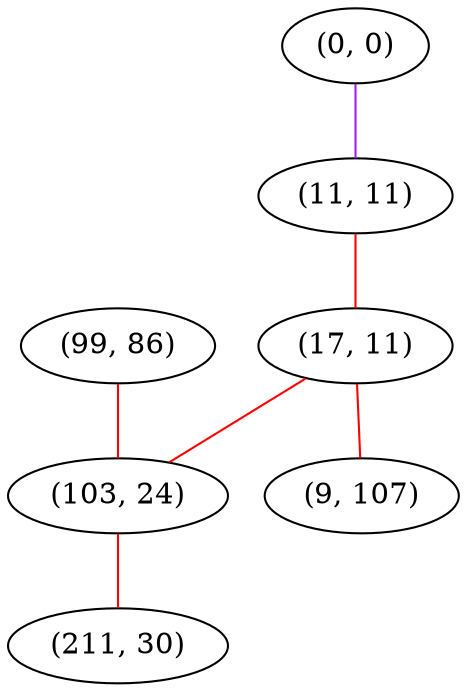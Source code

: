 graph "" {
"(0, 0)";
"(11, 11)";
"(99, 86)";
"(17, 11)";
"(103, 24)";
"(9, 107)";
"(211, 30)";
"(0, 0)" -- "(11, 11)"  [color=purple, key=0, weight=4];
"(11, 11)" -- "(17, 11)"  [color=red, key=0, weight=1];
"(99, 86)" -- "(103, 24)"  [color=red, key=0, weight=1];
"(17, 11)" -- "(9, 107)"  [color=red, key=0, weight=1];
"(17, 11)" -- "(103, 24)"  [color=red, key=0, weight=1];
"(103, 24)" -- "(211, 30)"  [color=red, key=0, weight=1];
}
